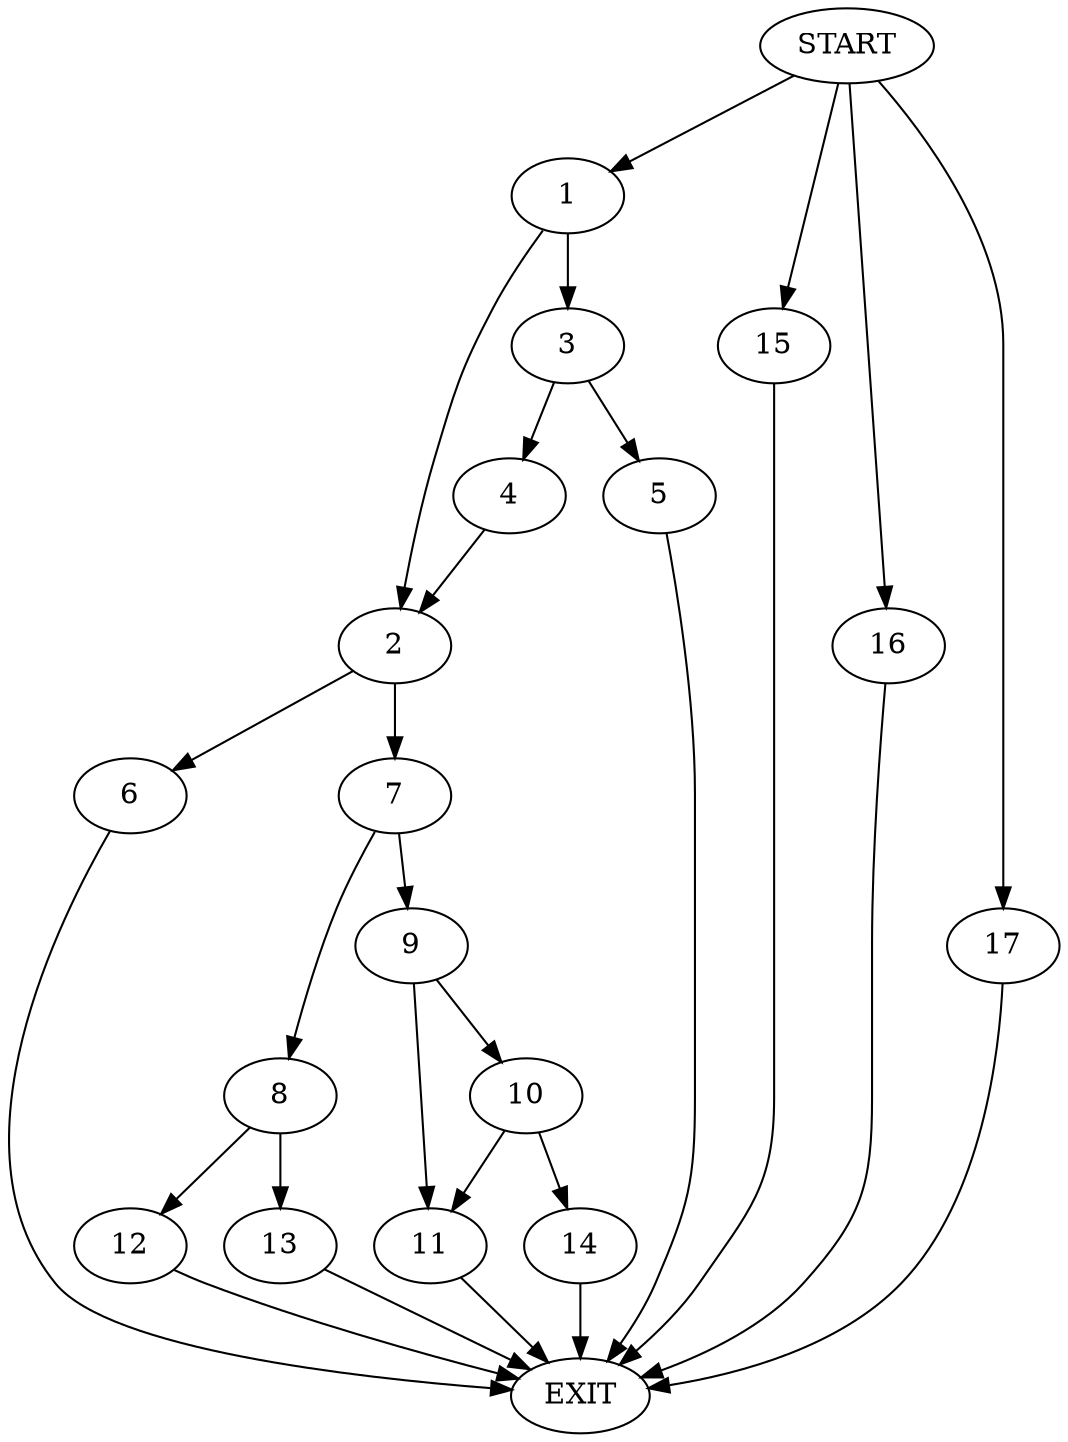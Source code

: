 digraph {
0 [label="START"]
18 [label="EXIT"]
0 -> 1
1 -> 2
1 -> 3
3 -> 4
3 -> 5
2 -> 6
2 -> 7
5 -> 18
4 -> 2
7 -> 8
7 -> 9
6 -> 18
9 -> 10
9 -> 11
8 -> 12
8 -> 13
12 -> 18
13 -> 18
10 -> 14
10 -> 11
11 -> 18
14 -> 18
0 -> 15
15 -> 18
0 -> 16
16 -> 18
0 -> 17
17 -> 18
}
